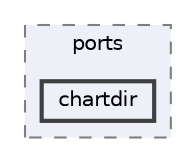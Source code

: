 digraph "external/reflect-cpp/vcpkg/ports/chartdir"
{
 // LATEX_PDF_SIZE
  bgcolor="transparent";
  edge [fontname=Helvetica,fontsize=10,labelfontname=Helvetica,labelfontsize=10];
  node [fontname=Helvetica,fontsize=10,shape=box,height=0.2,width=0.4];
  compound=true
  subgraph clusterdir_df60b2f324da79eef08d334ef7853e86 {
    graph [ bgcolor="#edf0f7", pencolor="grey50", label="ports", fontname=Helvetica,fontsize=10 style="filled,dashed", URL="dir_df60b2f324da79eef08d334ef7853e86.html",tooltip=""]
  dir_049a7488c54e7b9e23796d8183d7fb26 [label="chartdir", fillcolor="#edf0f7", color="grey25", style="filled,bold", URL="dir_049a7488c54e7b9e23796d8183d7fb26.html",tooltip=""];
  }
}
